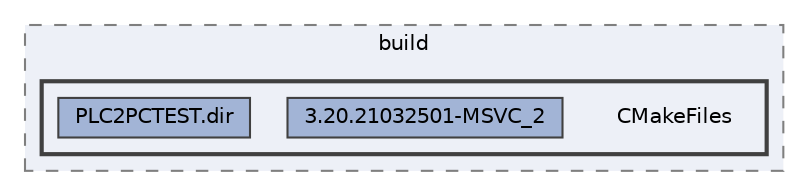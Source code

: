digraph "D:/github/gtk4.0_uwb/build/CMakeFiles"
{
 // LATEX_PDF_SIZE
  bgcolor="transparent";
  edge [fontname=Helvetica,fontsize=10,labelfontname=Helvetica,labelfontsize=10];
  node [fontname=Helvetica,fontsize=10,shape=box,height=0.2,width=0.4];
  compound=true
  subgraph clusterdir_3913ab04657ddad6b86cd2bf90acd900 {
    graph [ bgcolor="#edf0f7", pencolor="grey50", label="build", fontname=Helvetica,fontsize=10 style="filled,dashed", URL="dir_3913ab04657ddad6b86cd2bf90acd900.html",tooltip=""]
  subgraph clusterdir_c1a3ca5e6e85e081a56eee23b126edda {
    graph [ bgcolor="#edf0f7", pencolor="grey25", label="", fontname=Helvetica,fontsize=10 style="filled,bold", URL="dir_c1a3ca5e6e85e081a56eee23b126edda.html",tooltip=""]
    dir_c1a3ca5e6e85e081a56eee23b126edda [shape=plaintext, label="CMakeFiles"];
  dir_c7b071e79b04f3ec585826dae4f94728 [label="3.20.21032501-MSVC_2", fillcolor="#a2b4d6", color="grey25", style="filled", URL="dir_c7b071e79b04f3ec585826dae4f94728.html",tooltip=""];
  dir_1012d8e76a30326ad258793d54aecda3 [label="PLC2PCTEST.dir", fillcolor="#a2b4d6", color="grey25", style="filled", URL="dir_1012d8e76a30326ad258793d54aecda3.html",tooltip=""];
  }
  }
}
